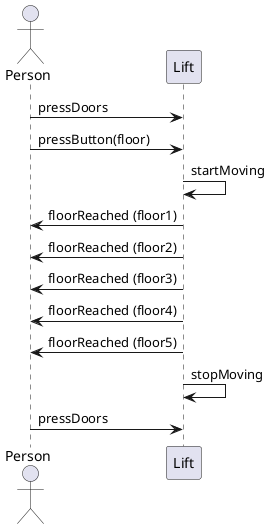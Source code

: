 @startuml
actor Person
participant Lift

Person -> Lift : pressDoors
Person -> Lift : pressButton(floor)
Lift -> Lift : startMoving
Lift -> Person : floorReached (floor1)
Lift -> Person : floorReached (floor2)
Lift -> Person : floorReached (floor3)
Lift -> Person : floorReached (floor4)
Lift -> Person : floorReached (floor5)
Lift -> Lift : stopMoving
Person -> Lift : pressDoors
@enduml
